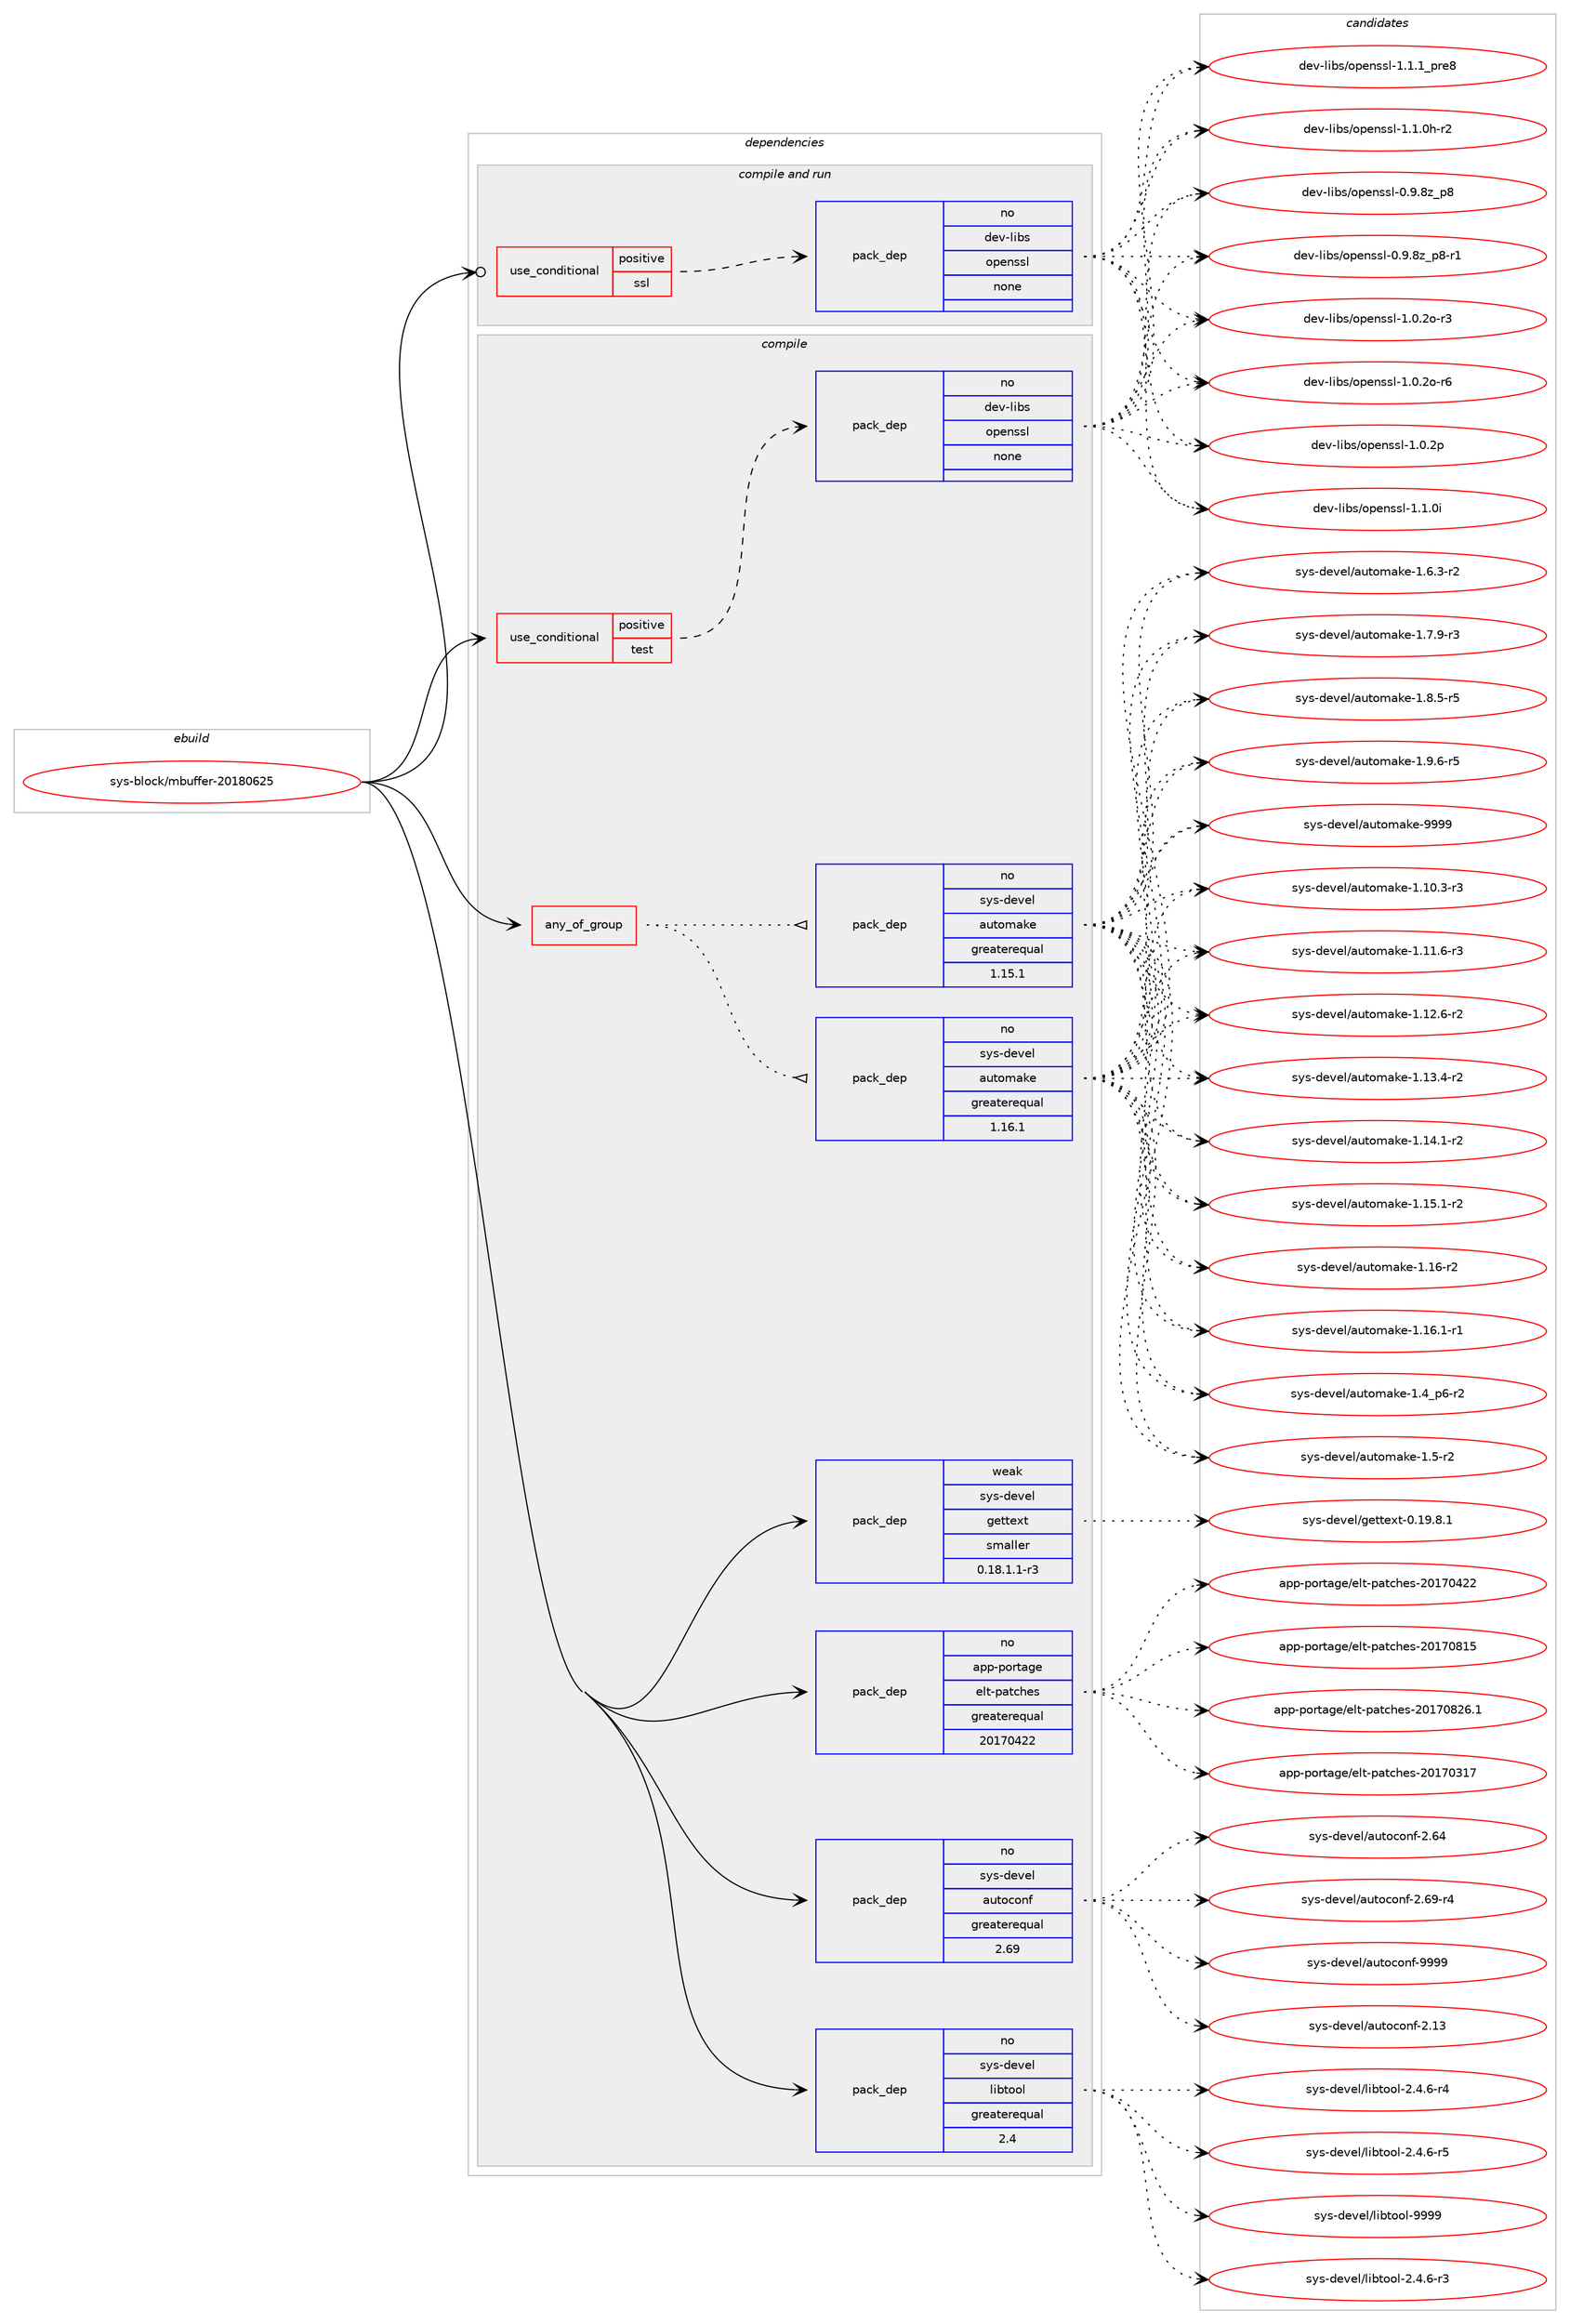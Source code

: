 digraph prolog {

# *************
# Graph options
# *************

newrank=true;
concentrate=true;
compound=true;
graph [rankdir=LR,fontname=Helvetica,fontsize=10,ranksep=1.5];#, ranksep=2.5, nodesep=0.2];
edge  [arrowhead=vee];
node  [fontname=Helvetica,fontsize=10];

# **********
# The ebuild
# **********

subgraph cluster_leftcol {
color=gray;
rank=same;
label=<<i>ebuild</i>>;
id [label="sys-block/mbuffer-20180625", color=red, width=4, href="../sys-block/mbuffer-20180625.svg"];
}

# ****************
# The dependencies
# ****************

subgraph cluster_midcol {
color=gray;
label=<<i>dependencies</i>>;
subgraph cluster_compile {
fillcolor="#eeeeee";
style=filled;
label=<<i>compile</i>>;
subgraph any22 {
dependency1088 [label=<<TABLE BORDER="0" CELLBORDER="1" CELLSPACING="0" CELLPADDING="4"><TR><TD CELLPADDING="10">any_of_group</TD></TR></TABLE>>, shape=none, color=red];subgraph pack804 {
dependency1089 [label=<<TABLE BORDER="0" CELLBORDER="1" CELLSPACING="0" CELLPADDING="4" WIDTH="220"><TR><TD ROWSPAN="6" CELLPADDING="30">pack_dep</TD></TR><TR><TD WIDTH="110">no</TD></TR><TR><TD>sys-devel</TD></TR><TR><TD>automake</TD></TR><TR><TD>greaterequal</TD></TR><TR><TD>1.16.1</TD></TR></TABLE>>, shape=none, color=blue];
}
dependency1088:e -> dependency1089:w [weight=20,style="dotted",arrowhead="oinv"];
subgraph pack805 {
dependency1090 [label=<<TABLE BORDER="0" CELLBORDER="1" CELLSPACING="0" CELLPADDING="4" WIDTH="220"><TR><TD ROWSPAN="6" CELLPADDING="30">pack_dep</TD></TR><TR><TD WIDTH="110">no</TD></TR><TR><TD>sys-devel</TD></TR><TR><TD>automake</TD></TR><TR><TD>greaterequal</TD></TR><TR><TD>1.15.1</TD></TR></TABLE>>, shape=none, color=blue];
}
dependency1088:e -> dependency1090:w [weight=20,style="dotted",arrowhead="oinv"];
}
id:e -> dependency1088:w [weight=20,style="solid",arrowhead="vee"];
subgraph cond264 {
dependency1091 [label=<<TABLE BORDER="0" CELLBORDER="1" CELLSPACING="0" CELLPADDING="4"><TR><TD ROWSPAN="3" CELLPADDING="10">use_conditional</TD></TR><TR><TD>positive</TD></TR><TR><TD>test</TD></TR></TABLE>>, shape=none, color=red];
subgraph pack806 {
dependency1092 [label=<<TABLE BORDER="0" CELLBORDER="1" CELLSPACING="0" CELLPADDING="4" WIDTH="220"><TR><TD ROWSPAN="6" CELLPADDING="30">pack_dep</TD></TR><TR><TD WIDTH="110">no</TD></TR><TR><TD>dev-libs</TD></TR><TR><TD>openssl</TD></TR><TR><TD>none</TD></TR><TR><TD></TD></TR></TABLE>>, shape=none, color=blue];
}
dependency1091:e -> dependency1092:w [weight=20,style="dashed",arrowhead="vee"];
}
id:e -> dependency1091:w [weight=20,style="solid",arrowhead="vee"];
subgraph pack807 {
dependency1093 [label=<<TABLE BORDER="0" CELLBORDER="1" CELLSPACING="0" CELLPADDING="4" WIDTH="220"><TR><TD ROWSPAN="6" CELLPADDING="30">pack_dep</TD></TR><TR><TD WIDTH="110">no</TD></TR><TR><TD>app-portage</TD></TR><TR><TD>elt-patches</TD></TR><TR><TD>greaterequal</TD></TR><TR><TD>20170422</TD></TR></TABLE>>, shape=none, color=blue];
}
id:e -> dependency1093:w [weight=20,style="solid",arrowhead="vee"];
subgraph pack808 {
dependency1094 [label=<<TABLE BORDER="0" CELLBORDER="1" CELLSPACING="0" CELLPADDING="4" WIDTH="220"><TR><TD ROWSPAN="6" CELLPADDING="30">pack_dep</TD></TR><TR><TD WIDTH="110">no</TD></TR><TR><TD>sys-devel</TD></TR><TR><TD>autoconf</TD></TR><TR><TD>greaterequal</TD></TR><TR><TD>2.69</TD></TR></TABLE>>, shape=none, color=blue];
}
id:e -> dependency1094:w [weight=20,style="solid",arrowhead="vee"];
subgraph pack809 {
dependency1095 [label=<<TABLE BORDER="0" CELLBORDER="1" CELLSPACING="0" CELLPADDING="4" WIDTH="220"><TR><TD ROWSPAN="6" CELLPADDING="30">pack_dep</TD></TR><TR><TD WIDTH="110">no</TD></TR><TR><TD>sys-devel</TD></TR><TR><TD>libtool</TD></TR><TR><TD>greaterequal</TD></TR><TR><TD>2.4</TD></TR></TABLE>>, shape=none, color=blue];
}
id:e -> dependency1095:w [weight=20,style="solid",arrowhead="vee"];
subgraph pack810 {
dependency1096 [label=<<TABLE BORDER="0" CELLBORDER="1" CELLSPACING="0" CELLPADDING="4" WIDTH="220"><TR><TD ROWSPAN="6" CELLPADDING="30">pack_dep</TD></TR><TR><TD WIDTH="110">weak</TD></TR><TR><TD>sys-devel</TD></TR><TR><TD>gettext</TD></TR><TR><TD>smaller</TD></TR><TR><TD>0.18.1.1-r3</TD></TR></TABLE>>, shape=none, color=blue];
}
id:e -> dependency1096:w [weight=20,style="solid",arrowhead="vee"];
}
subgraph cluster_compileandrun {
fillcolor="#eeeeee";
style=filled;
label=<<i>compile and run</i>>;
subgraph cond265 {
dependency1097 [label=<<TABLE BORDER="0" CELLBORDER="1" CELLSPACING="0" CELLPADDING="4"><TR><TD ROWSPAN="3" CELLPADDING="10">use_conditional</TD></TR><TR><TD>positive</TD></TR><TR><TD>ssl</TD></TR></TABLE>>, shape=none, color=red];
subgraph pack811 {
dependency1098 [label=<<TABLE BORDER="0" CELLBORDER="1" CELLSPACING="0" CELLPADDING="4" WIDTH="220"><TR><TD ROWSPAN="6" CELLPADDING="30">pack_dep</TD></TR><TR><TD WIDTH="110">no</TD></TR><TR><TD>dev-libs</TD></TR><TR><TD>openssl</TD></TR><TR><TD>none</TD></TR><TR><TD></TD></TR></TABLE>>, shape=none, color=blue];
}
dependency1097:e -> dependency1098:w [weight=20,style="dashed",arrowhead="vee"];
}
id:e -> dependency1097:w [weight=20,style="solid",arrowhead="odotvee"];
}
subgraph cluster_run {
fillcolor="#eeeeee";
style=filled;
label=<<i>run</i>>;
}
}

# **************
# The candidates
# **************

subgraph cluster_choices {
rank=same;
color=gray;
label=<<i>candidates</i>>;

subgraph choice804 {
color=black;
nodesep=1;
choice11512111545100101118101108479711711611110997107101454946494846514511451 [label="sys-devel/automake-1.10.3-r3", color=red, width=4,href="../sys-devel/automake-1.10.3-r3.svg"];
choice11512111545100101118101108479711711611110997107101454946494946544511451 [label="sys-devel/automake-1.11.6-r3", color=red, width=4,href="../sys-devel/automake-1.11.6-r3.svg"];
choice11512111545100101118101108479711711611110997107101454946495046544511450 [label="sys-devel/automake-1.12.6-r2", color=red, width=4,href="../sys-devel/automake-1.12.6-r2.svg"];
choice11512111545100101118101108479711711611110997107101454946495146524511450 [label="sys-devel/automake-1.13.4-r2", color=red, width=4,href="../sys-devel/automake-1.13.4-r2.svg"];
choice11512111545100101118101108479711711611110997107101454946495246494511450 [label="sys-devel/automake-1.14.1-r2", color=red, width=4,href="../sys-devel/automake-1.14.1-r2.svg"];
choice11512111545100101118101108479711711611110997107101454946495346494511450 [label="sys-devel/automake-1.15.1-r2", color=red, width=4,href="../sys-devel/automake-1.15.1-r2.svg"];
choice1151211154510010111810110847971171161111099710710145494649544511450 [label="sys-devel/automake-1.16-r2", color=red, width=4,href="../sys-devel/automake-1.16-r2.svg"];
choice11512111545100101118101108479711711611110997107101454946495446494511449 [label="sys-devel/automake-1.16.1-r1", color=red, width=4,href="../sys-devel/automake-1.16.1-r1.svg"];
choice115121115451001011181011084797117116111109971071014549465295112544511450 [label="sys-devel/automake-1.4_p6-r2", color=red, width=4,href="../sys-devel/automake-1.4_p6-r2.svg"];
choice11512111545100101118101108479711711611110997107101454946534511450 [label="sys-devel/automake-1.5-r2", color=red, width=4,href="../sys-devel/automake-1.5-r2.svg"];
choice115121115451001011181011084797117116111109971071014549465446514511450 [label="sys-devel/automake-1.6.3-r2", color=red, width=4,href="../sys-devel/automake-1.6.3-r2.svg"];
choice115121115451001011181011084797117116111109971071014549465546574511451 [label="sys-devel/automake-1.7.9-r3", color=red, width=4,href="../sys-devel/automake-1.7.9-r3.svg"];
choice115121115451001011181011084797117116111109971071014549465646534511453 [label="sys-devel/automake-1.8.5-r5", color=red, width=4,href="../sys-devel/automake-1.8.5-r5.svg"];
choice115121115451001011181011084797117116111109971071014549465746544511453 [label="sys-devel/automake-1.9.6-r5", color=red, width=4,href="../sys-devel/automake-1.9.6-r5.svg"];
choice115121115451001011181011084797117116111109971071014557575757 [label="sys-devel/automake-9999", color=red, width=4,href="../sys-devel/automake-9999.svg"];
dependency1089:e -> choice11512111545100101118101108479711711611110997107101454946494846514511451:w [style=dotted,weight="100"];
dependency1089:e -> choice11512111545100101118101108479711711611110997107101454946494946544511451:w [style=dotted,weight="100"];
dependency1089:e -> choice11512111545100101118101108479711711611110997107101454946495046544511450:w [style=dotted,weight="100"];
dependency1089:e -> choice11512111545100101118101108479711711611110997107101454946495146524511450:w [style=dotted,weight="100"];
dependency1089:e -> choice11512111545100101118101108479711711611110997107101454946495246494511450:w [style=dotted,weight="100"];
dependency1089:e -> choice11512111545100101118101108479711711611110997107101454946495346494511450:w [style=dotted,weight="100"];
dependency1089:e -> choice1151211154510010111810110847971171161111099710710145494649544511450:w [style=dotted,weight="100"];
dependency1089:e -> choice11512111545100101118101108479711711611110997107101454946495446494511449:w [style=dotted,weight="100"];
dependency1089:e -> choice115121115451001011181011084797117116111109971071014549465295112544511450:w [style=dotted,weight="100"];
dependency1089:e -> choice11512111545100101118101108479711711611110997107101454946534511450:w [style=dotted,weight="100"];
dependency1089:e -> choice115121115451001011181011084797117116111109971071014549465446514511450:w [style=dotted,weight="100"];
dependency1089:e -> choice115121115451001011181011084797117116111109971071014549465546574511451:w [style=dotted,weight="100"];
dependency1089:e -> choice115121115451001011181011084797117116111109971071014549465646534511453:w [style=dotted,weight="100"];
dependency1089:e -> choice115121115451001011181011084797117116111109971071014549465746544511453:w [style=dotted,weight="100"];
dependency1089:e -> choice115121115451001011181011084797117116111109971071014557575757:w [style=dotted,weight="100"];
}
subgraph choice805 {
color=black;
nodesep=1;
choice11512111545100101118101108479711711611110997107101454946494846514511451 [label="sys-devel/automake-1.10.3-r3", color=red, width=4,href="../sys-devel/automake-1.10.3-r3.svg"];
choice11512111545100101118101108479711711611110997107101454946494946544511451 [label="sys-devel/automake-1.11.6-r3", color=red, width=4,href="../sys-devel/automake-1.11.6-r3.svg"];
choice11512111545100101118101108479711711611110997107101454946495046544511450 [label="sys-devel/automake-1.12.6-r2", color=red, width=4,href="../sys-devel/automake-1.12.6-r2.svg"];
choice11512111545100101118101108479711711611110997107101454946495146524511450 [label="sys-devel/automake-1.13.4-r2", color=red, width=4,href="../sys-devel/automake-1.13.4-r2.svg"];
choice11512111545100101118101108479711711611110997107101454946495246494511450 [label="sys-devel/automake-1.14.1-r2", color=red, width=4,href="../sys-devel/automake-1.14.1-r2.svg"];
choice11512111545100101118101108479711711611110997107101454946495346494511450 [label="sys-devel/automake-1.15.1-r2", color=red, width=4,href="../sys-devel/automake-1.15.1-r2.svg"];
choice1151211154510010111810110847971171161111099710710145494649544511450 [label="sys-devel/automake-1.16-r2", color=red, width=4,href="../sys-devel/automake-1.16-r2.svg"];
choice11512111545100101118101108479711711611110997107101454946495446494511449 [label="sys-devel/automake-1.16.1-r1", color=red, width=4,href="../sys-devel/automake-1.16.1-r1.svg"];
choice115121115451001011181011084797117116111109971071014549465295112544511450 [label="sys-devel/automake-1.4_p6-r2", color=red, width=4,href="../sys-devel/automake-1.4_p6-r2.svg"];
choice11512111545100101118101108479711711611110997107101454946534511450 [label="sys-devel/automake-1.5-r2", color=red, width=4,href="../sys-devel/automake-1.5-r2.svg"];
choice115121115451001011181011084797117116111109971071014549465446514511450 [label="sys-devel/automake-1.6.3-r2", color=red, width=4,href="../sys-devel/automake-1.6.3-r2.svg"];
choice115121115451001011181011084797117116111109971071014549465546574511451 [label="sys-devel/automake-1.7.9-r3", color=red, width=4,href="../sys-devel/automake-1.7.9-r3.svg"];
choice115121115451001011181011084797117116111109971071014549465646534511453 [label="sys-devel/automake-1.8.5-r5", color=red, width=4,href="../sys-devel/automake-1.8.5-r5.svg"];
choice115121115451001011181011084797117116111109971071014549465746544511453 [label="sys-devel/automake-1.9.6-r5", color=red, width=4,href="../sys-devel/automake-1.9.6-r5.svg"];
choice115121115451001011181011084797117116111109971071014557575757 [label="sys-devel/automake-9999", color=red, width=4,href="../sys-devel/automake-9999.svg"];
dependency1090:e -> choice11512111545100101118101108479711711611110997107101454946494846514511451:w [style=dotted,weight="100"];
dependency1090:e -> choice11512111545100101118101108479711711611110997107101454946494946544511451:w [style=dotted,weight="100"];
dependency1090:e -> choice11512111545100101118101108479711711611110997107101454946495046544511450:w [style=dotted,weight="100"];
dependency1090:e -> choice11512111545100101118101108479711711611110997107101454946495146524511450:w [style=dotted,weight="100"];
dependency1090:e -> choice11512111545100101118101108479711711611110997107101454946495246494511450:w [style=dotted,weight="100"];
dependency1090:e -> choice11512111545100101118101108479711711611110997107101454946495346494511450:w [style=dotted,weight="100"];
dependency1090:e -> choice1151211154510010111810110847971171161111099710710145494649544511450:w [style=dotted,weight="100"];
dependency1090:e -> choice11512111545100101118101108479711711611110997107101454946495446494511449:w [style=dotted,weight="100"];
dependency1090:e -> choice115121115451001011181011084797117116111109971071014549465295112544511450:w [style=dotted,weight="100"];
dependency1090:e -> choice11512111545100101118101108479711711611110997107101454946534511450:w [style=dotted,weight="100"];
dependency1090:e -> choice115121115451001011181011084797117116111109971071014549465446514511450:w [style=dotted,weight="100"];
dependency1090:e -> choice115121115451001011181011084797117116111109971071014549465546574511451:w [style=dotted,weight="100"];
dependency1090:e -> choice115121115451001011181011084797117116111109971071014549465646534511453:w [style=dotted,weight="100"];
dependency1090:e -> choice115121115451001011181011084797117116111109971071014549465746544511453:w [style=dotted,weight="100"];
dependency1090:e -> choice115121115451001011181011084797117116111109971071014557575757:w [style=dotted,weight="100"];
}
subgraph choice806 {
color=black;
nodesep=1;
choice1001011184510810598115471111121011101151151084549464946481044511450 [label="dev-libs/openssl-1.1.0h-r2", color=red, width=4,href="../dev-libs/openssl-1.1.0h-r2.svg"];
choice1001011184510810598115471111121011101151151084548465746561229511256 [label="dev-libs/openssl-0.9.8z_p8", color=red, width=4,href="../dev-libs/openssl-0.9.8z_p8.svg"];
choice10010111845108105981154711111210111011511510845484657465612295112564511449 [label="dev-libs/openssl-0.9.8z_p8-r1", color=red, width=4,href="../dev-libs/openssl-0.9.8z_p8-r1.svg"];
choice1001011184510810598115471111121011101151151084549464846501114511451 [label="dev-libs/openssl-1.0.2o-r3", color=red, width=4,href="../dev-libs/openssl-1.0.2o-r3.svg"];
choice1001011184510810598115471111121011101151151084549464846501114511454 [label="dev-libs/openssl-1.0.2o-r6", color=red, width=4,href="../dev-libs/openssl-1.0.2o-r6.svg"];
choice100101118451081059811547111112101110115115108454946484650112 [label="dev-libs/openssl-1.0.2p", color=red, width=4,href="../dev-libs/openssl-1.0.2p.svg"];
choice100101118451081059811547111112101110115115108454946494648105 [label="dev-libs/openssl-1.1.0i", color=red, width=4,href="../dev-libs/openssl-1.1.0i.svg"];
choice1001011184510810598115471111121011101151151084549464946499511211410156 [label="dev-libs/openssl-1.1.1_pre8", color=red, width=4,href="../dev-libs/openssl-1.1.1_pre8.svg"];
dependency1092:e -> choice1001011184510810598115471111121011101151151084549464946481044511450:w [style=dotted,weight="100"];
dependency1092:e -> choice1001011184510810598115471111121011101151151084548465746561229511256:w [style=dotted,weight="100"];
dependency1092:e -> choice10010111845108105981154711111210111011511510845484657465612295112564511449:w [style=dotted,weight="100"];
dependency1092:e -> choice1001011184510810598115471111121011101151151084549464846501114511451:w [style=dotted,weight="100"];
dependency1092:e -> choice1001011184510810598115471111121011101151151084549464846501114511454:w [style=dotted,weight="100"];
dependency1092:e -> choice100101118451081059811547111112101110115115108454946484650112:w [style=dotted,weight="100"];
dependency1092:e -> choice100101118451081059811547111112101110115115108454946494648105:w [style=dotted,weight="100"];
dependency1092:e -> choice1001011184510810598115471111121011101151151084549464946499511211410156:w [style=dotted,weight="100"];
}
subgraph choice807 {
color=black;
nodesep=1;
choice97112112451121111141169710310147101108116451129711699104101115455048495548514955 [label="app-portage/elt-patches-20170317", color=red, width=4,href="../app-portage/elt-patches-20170317.svg"];
choice97112112451121111141169710310147101108116451129711699104101115455048495548525050 [label="app-portage/elt-patches-20170422", color=red, width=4,href="../app-portage/elt-patches-20170422.svg"];
choice97112112451121111141169710310147101108116451129711699104101115455048495548564953 [label="app-portage/elt-patches-20170815", color=red, width=4,href="../app-portage/elt-patches-20170815.svg"];
choice971121124511211111411697103101471011081164511297116991041011154550484955485650544649 [label="app-portage/elt-patches-20170826.1", color=red, width=4,href="../app-portage/elt-patches-20170826.1.svg"];
dependency1093:e -> choice97112112451121111141169710310147101108116451129711699104101115455048495548514955:w [style=dotted,weight="100"];
dependency1093:e -> choice97112112451121111141169710310147101108116451129711699104101115455048495548525050:w [style=dotted,weight="100"];
dependency1093:e -> choice97112112451121111141169710310147101108116451129711699104101115455048495548564953:w [style=dotted,weight="100"];
dependency1093:e -> choice971121124511211111411697103101471011081164511297116991041011154550484955485650544649:w [style=dotted,weight="100"];
}
subgraph choice808 {
color=black;
nodesep=1;
choice115121115451001011181011084797117116111991111101024550464951 [label="sys-devel/autoconf-2.13", color=red, width=4,href="../sys-devel/autoconf-2.13.svg"];
choice115121115451001011181011084797117116111991111101024550465452 [label="sys-devel/autoconf-2.64", color=red, width=4,href="../sys-devel/autoconf-2.64.svg"];
choice1151211154510010111810110847971171161119911111010245504654574511452 [label="sys-devel/autoconf-2.69-r4", color=red, width=4,href="../sys-devel/autoconf-2.69-r4.svg"];
choice115121115451001011181011084797117116111991111101024557575757 [label="sys-devel/autoconf-9999", color=red, width=4,href="../sys-devel/autoconf-9999.svg"];
dependency1094:e -> choice115121115451001011181011084797117116111991111101024550464951:w [style=dotted,weight="100"];
dependency1094:e -> choice115121115451001011181011084797117116111991111101024550465452:w [style=dotted,weight="100"];
dependency1094:e -> choice1151211154510010111810110847971171161119911111010245504654574511452:w [style=dotted,weight="100"];
dependency1094:e -> choice115121115451001011181011084797117116111991111101024557575757:w [style=dotted,weight="100"];
}
subgraph choice809 {
color=black;
nodesep=1;
choice1151211154510010111810110847108105981161111111084550465246544511451 [label="sys-devel/libtool-2.4.6-r3", color=red, width=4,href="../sys-devel/libtool-2.4.6-r3.svg"];
choice1151211154510010111810110847108105981161111111084550465246544511452 [label="sys-devel/libtool-2.4.6-r4", color=red, width=4,href="../sys-devel/libtool-2.4.6-r4.svg"];
choice1151211154510010111810110847108105981161111111084550465246544511453 [label="sys-devel/libtool-2.4.6-r5", color=red, width=4,href="../sys-devel/libtool-2.4.6-r5.svg"];
choice1151211154510010111810110847108105981161111111084557575757 [label="sys-devel/libtool-9999", color=red, width=4,href="../sys-devel/libtool-9999.svg"];
dependency1095:e -> choice1151211154510010111810110847108105981161111111084550465246544511451:w [style=dotted,weight="100"];
dependency1095:e -> choice1151211154510010111810110847108105981161111111084550465246544511452:w [style=dotted,weight="100"];
dependency1095:e -> choice1151211154510010111810110847108105981161111111084550465246544511453:w [style=dotted,weight="100"];
dependency1095:e -> choice1151211154510010111810110847108105981161111111084557575757:w [style=dotted,weight="100"];
}
subgraph choice810 {
color=black;
nodesep=1;
choice1151211154510010111810110847103101116116101120116454846495746564649 [label="sys-devel/gettext-0.19.8.1", color=red, width=4,href="../sys-devel/gettext-0.19.8.1.svg"];
dependency1096:e -> choice1151211154510010111810110847103101116116101120116454846495746564649:w [style=dotted,weight="100"];
}
subgraph choice811 {
color=black;
nodesep=1;
choice1001011184510810598115471111121011101151151084549464946481044511450 [label="dev-libs/openssl-1.1.0h-r2", color=red, width=4,href="../dev-libs/openssl-1.1.0h-r2.svg"];
choice1001011184510810598115471111121011101151151084548465746561229511256 [label="dev-libs/openssl-0.9.8z_p8", color=red, width=4,href="../dev-libs/openssl-0.9.8z_p8.svg"];
choice10010111845108105981154711111210111011511510845484657465612295112564511449 [label="dev-libs/openssl-0.9.8z_p8-r1", color=red, width=4,href="../dev-libs/openssl-0.9.8z_p8-r1.svg"];
choice1001011184510810598115471111121011101151151084549464846501114511451 [label="dev-libs/openssl-1.0.2o-r3", color=red, width=4,href="../dev-libs/openssl-1.0.2o-r3.svg"];
choice1001011184510810598115471111121011101151151084549464846501114511454 [label="dev-libs/openssl-1.0.2o-r6", color=red, width=4,href="../dev-libs/openssl-1.0.2o-r6.svg"];
choice100101118451081059811547111112101110115115108454946484650112 [label="dev-libs/openssl-1.0.2p", color=red, width=4,href="../dev-libs/openssl-1.0.2p.svg"];
choice100101118451081059811547111112101110115115108454946494648105 [label="dev-libs/openssl-1.1.0i", color=red, width=4,href="../dev-libs/openssl-1.1.0i.svg"];
choice1001011184510810598115471111121011101151151084549464946499511211410156 [label="dev-libs/openssl-1.1.1_pre8", color=red, width=4,href="../dev-libs/openssl-1.1.1_pre8.svg"];
dependency1098:e -> choice1001011184510810598115471111121011101151151084549464946481044511450:w [style=dotted,weight="100"];
dependency1098:e -> choice1001011184510810598115471111121011101151151084548465746561229511256:w [style=dotted,weight="100"];
dependency1098:e -> choice10010111845108105981154711111210111011511510845484657465612295112564511449:w [style=dotted,weight="100"];
dependency1098:e -> choice1001011184510810598115471111121011101151151084549464846501114511451:w [style=dotted,weight="100"];
dependency1098:e -> choice1001011184510810598115471111121011101151151084549464846501114511454:w [style=dotted,weight="100"];
dependency1098:e -> choice100101118451081059811547111112101110115115108454946484650112:w [style=dotted,weight="100"];
dependency1098:e -> choice100101118451081059811547111112101110115115108454946494648105:w [style=dotted,weight="100"];
dependency1098:e -> choice1001011184510810598115471111121011101151151084549464946499511211410156:w [style=dotted,weight="100"];
}
}

}

